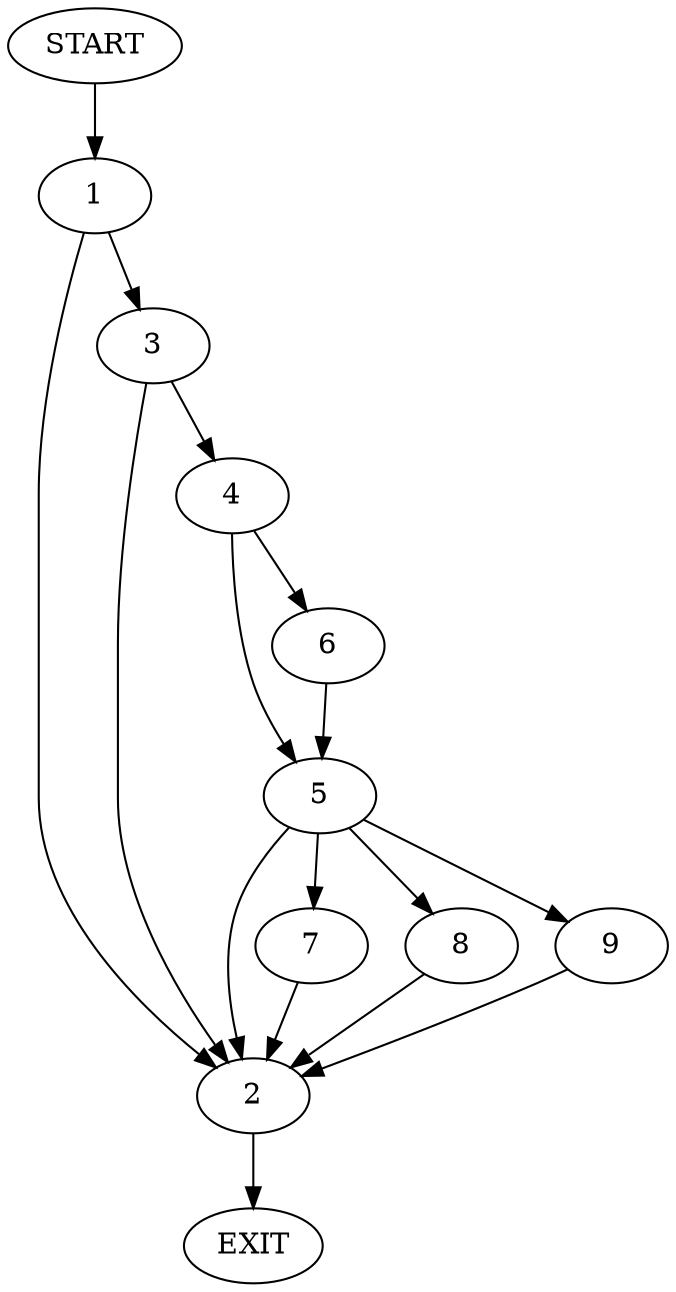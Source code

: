 digraph {
0 [label="START"]
10 [label="EXIT"]
0 -> 1
1 -> 2
1 -> 3
3 -> 4
3 -> 2
2 -> 10
4 -> 5
4 -> 6
6 -> 5
5 -> 7
5 -> 2
5 -> 8
5 -> 9
8 -> 2
7 -> 2
9 -> 2
}
